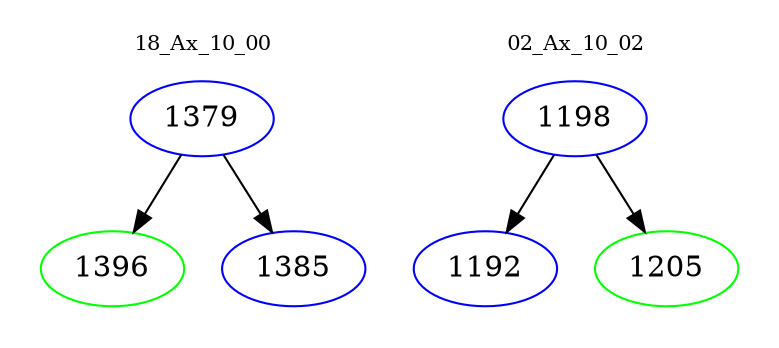 digraph{
subgraph cluster_0 {
color = white
label = "18_Ax_10_00";
fontsize=10;
T0_1379 [label="1379", color="blue"]
T0_1379 -> T0_1396 [color="black"]
T0_1396 [label="1396", color="green"]
T0_1379 -> T0_1385 [color="black"]
T0_1385 [label="1385", color="blue"]
}
subgraph cluster_1 {
color = white
label = "02_Ax_10_02";
fontsize=10;
T1_1198 [label="1198", color="blue"]
T1_1198 -> T1_1192 [color="black"]
T1_1192 [label="1192", color="blue"]
T1_1198 -> T1_1205 [color="black"]
T1_1205 [label="1205", color="green"]
}
}
